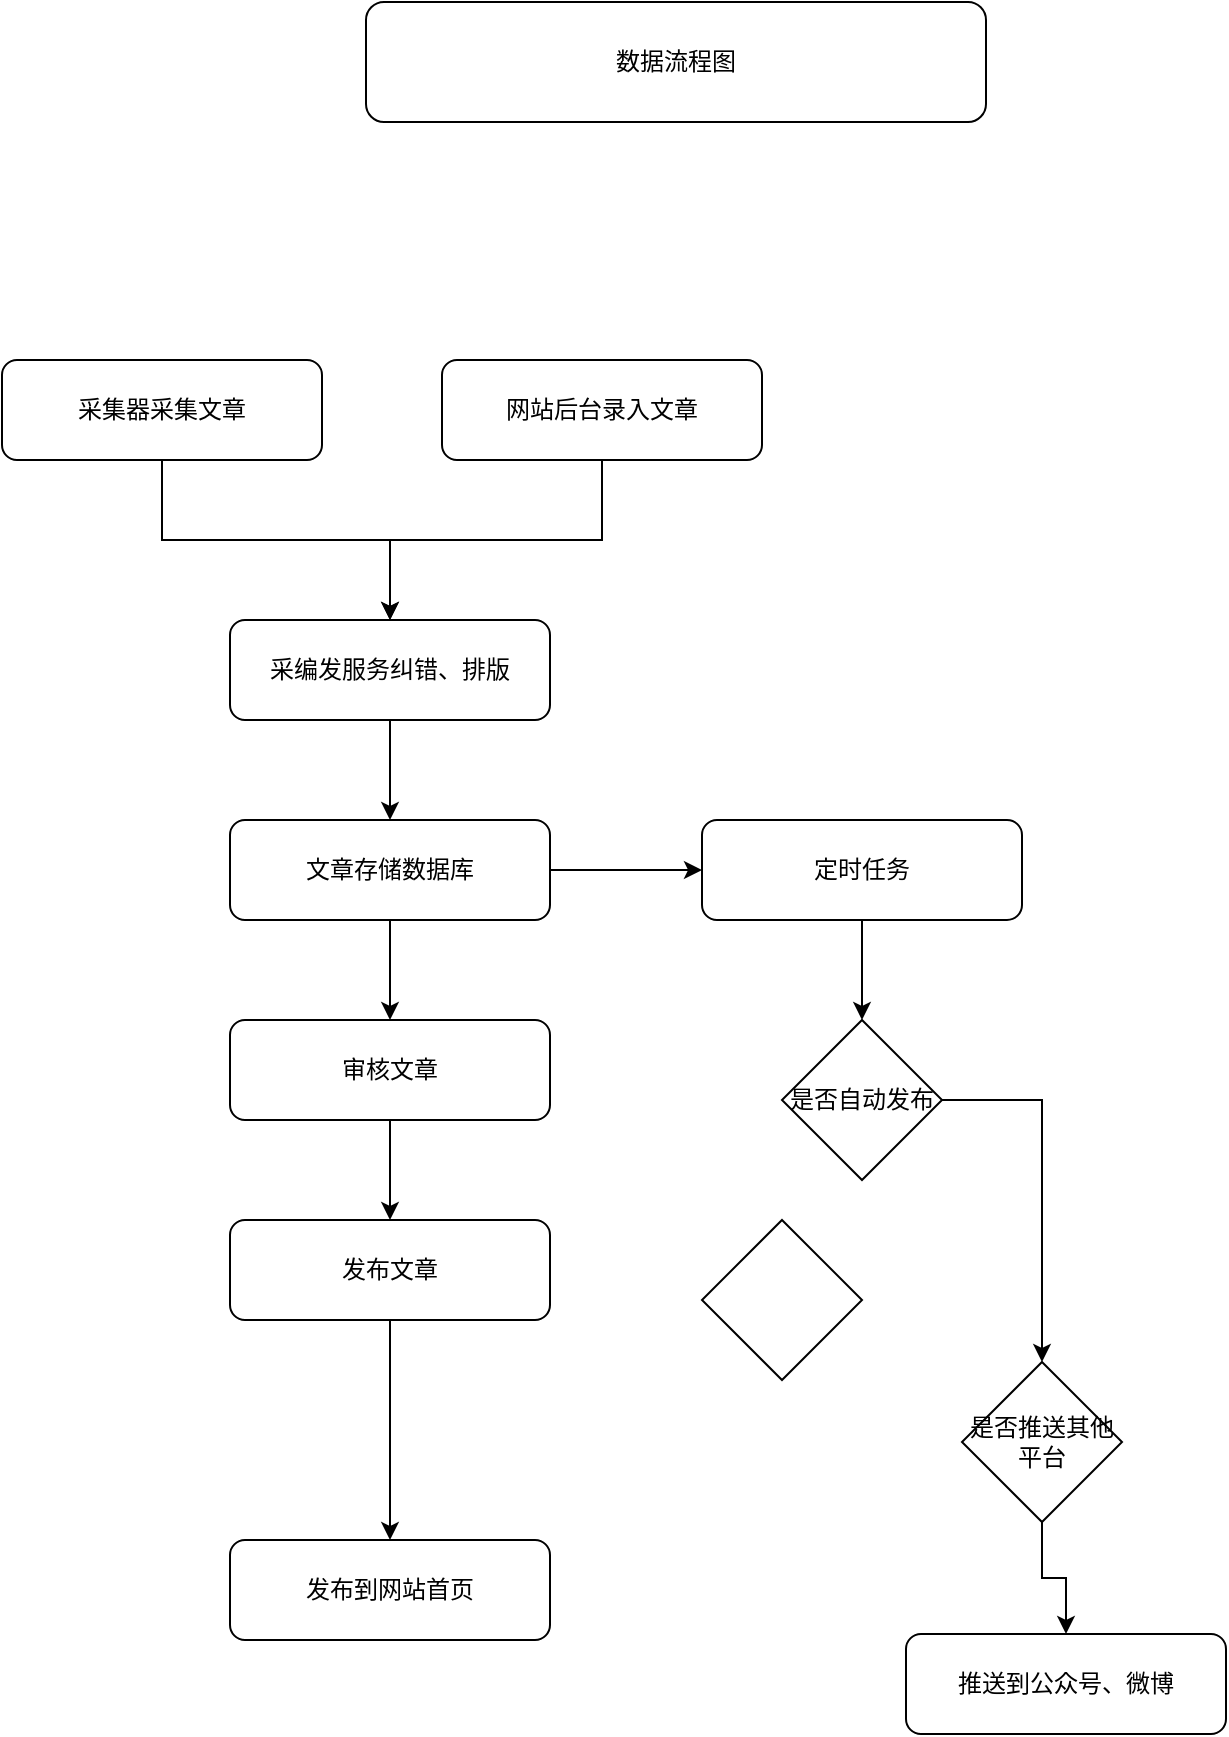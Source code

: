<mxfile version="21.8.1" type="github">
  <diagram name="第 1 页" id="YVk7t4osAfRgIMttAyCI">
    <mxGraphModel dx="1434" dy="758" grid="1" gridSize="10" guides="1" tooltips="1" connect="1" arrows="1" fold="1" page="1" pageScale="1" pageWidth="827" pageHeight="1169" math="0" shadow="0">
      <root>
        <mxCell id="0" />
        <mxCell id="1" parent="0" />
        <mxCell id="xjl81ZyFJdiQL76So2CX-2" value="数据流程图" style="rounded=1;whiteSpace=wrap;html=1;" vertex="1" parent="1">
          <mxGeometry x="270" y="10" width="310" height="60" as="geometry" />
        </mxCell>
        <mxCell id="xjl81ZyFJdiQL76So2CX-14" style="edgeStyle=orthogonalEdgeStyle;rounded=0;orthogonalLoop=1;jettySize=auto;html=1;" edge="1" parent="1" source="xjl81ZyFJdiQL76So2CX-3" target="xjl81ZyFJdiQL76So2CX-6">
          <mxGeometry relative="1" as="geometry" />
        </mxCell>
        <mxCell id="xjl81ZyFJdiQL76So2CX-3" value="网站后台录入文章" style="rounded=1;whiteSpace=wrap;html=1;" vertex="1" parent="1">
          <mxGeometry x="308" y="189" width="160" height="50" as="geometry" />
        </mxCell>
        <mxCell id="xjl81ZyFJdiQL76So2CX-13" style="edgeStyle=orthogonalEdgeStyle;rounded=0;orthogonalLoop=1;jettySize=auto;html=1;" edge="1" parent="1" source="xjl81ZyFJdiQL76So2CX-4" target="xjl81ZyFJdiQL76So2CX-6">
          <mxGeometry relative="1" as="geometry" />
        </mxCell>
        <mxCell id="xjl81ZyFJdiQL76So2CX-4" value="采集器采集文章" style="rounded=1;whiteSpace=wrap;html=1;" vertex="1" parent="1">
          <mxGeometry x="88" y="189" width="160" height="50" as="geometry" />
        </mxCell>
        <mxCell id="xjl81ZyFJdiQL76So2CX-24" style="edgeStyle=orthogonalEdgeStyle;rounded=0;orthogonalLoop=1;jettySize=auto;html=1;exitX=0.5;exitY=1;exitDx=0;exitDy=0;entryX=0.5;entryY=0;entryDx=0;entryDy=0;" edge="1" parent="1" source="xjl81ZyFJdiQL76So2CX-6" target="xjl81ZyFJdiQL76So2CX-15">
          <mxGeometry relative="1" as="geometry" />
        </mxCell>
        <mxCell id="xjl81ZyFJdiQL76So2CX-6" value="采编发服务纠错、排版" style="rounded=1;whiteSpace=wrap;html=1;" vertex="1" parent="1">
          <mxGeometry x="202" y="319" width="160" height="50" as="geometry" />
        </mxCell>
        <mxCell id="xjl81ZyFJdiQL76So2CX-7" value="发布到网站首页" style="rounded=1;whiteSpace=wrap;html=1;" vertex="1" parent="1">
          <mxGeometry x="202" y="779" width="160" height="50" as="geometry" />
        </mxCell>
        <mxCell id="xjl81ZyFJdiQL76So2CX-22" style="edgeStyle=orthogonalEdgeStyle;rounded=0;orthogonalLoop=1;jettySize=auto;html=1;exitX=1;exitY=0.5;exitDx=0;exitDy=0;entryX=0.5;entryY=0;entryDx=0;entryDy=0;" edge="1" parent="1" source="xjl81ZyFJdiQL76So2CX-8" target="xjl81ZyFJdiQL76So2CX-21">
          <mxGeometry relative="1" as="geometry" />
        </mxCell>
        <mxCell id="xjl81ZyFJdiQL76So2CX-8" value="是否自动发布" style="rhombus;whiteSpace=wrap;html=1;" vertex="1" parent="1">
          <mxGeometry x="478" y="519" width="80" height="80" as="geometry" />
        </mxCell>
        <mxCell id="xjl81ZyFJdiQL76So2CX-11" value="推送到公众号、微博" style="rounded=1;whiteSpace=wrap;html=1;" vertex="1" parent="1">
          <mxGeometry x="540" y="826" width="160" height="50" as="geometry" />
        </mxCell>
        <mxCell id="xjl81ZyFJdiQL76So2CX-17" style="edgeStyle=orthogonalEdgeStyle;rounded=0;orthogonalLoop=1;jettySize=auto;html=1;entryX=0;entryY=0.5;entryDx=0;entryDy=0;" edge="1" parent="1" source="xjl81ZyFJdiQL76So2CX-15" target="xjl81ZyFJdiQL76So2CX-16">
          <mxGeometry relative="1" as="geometry" />
        </mxCell>
        <mxCell id="xjl81ZyFJdiQL76So2CX-31" style="edgeStyle=orthogonalEdgeStyle;rounded=0;orthogonalLoop=1;jettySize=auto;html=1;exitX=0.5;exitY=1;exitDx=0;exitDy=0;" edge="1" parent="1" source="xjl81ZyFJdiQL76So2CX-15" target="xjl81ZyFJdiQL76So2CX-29">
          <mxGeometry relative="1" as="geometry" />
        </mxCell>
        <mxCell id="xjl81ZyFJdiQL76So2CX-15" value="文章存储数据库" style="rounded=1;whiteSpace=wrap;html=1;" vertex="1" parent="1">
          <mxGeometry x="202" y="419" width="160" height="50" as="geometry" />
        </mxCell>
        <mxCell id="xjl81ZyFJdiQL76So2CX-19" value="" style="edgeStyle=orthogonalEdgeStyle;rounded=0;orthogonalLoop=1;jettySize=auto;html=1;" edge="1" parent="1" source="xjl81ZyFJdiQL76So2CX-16" target="xjl81ZyFJdiQL76So2CX-8">
          <mxGeometry relative="1" as="geometry" />
        </mxCell>
        <mxCell id="xjl81ZyFJdiQL76So2CX-16" value="定时任务" style="rounded=1;whiteSpace=wrap;html=1;" vertex="1" parent="1">
          <mxGeometry x="438" y="419" width="160" height="50" as="geometry" />
        </mxCell>
        <mxCell id="xjl81ZyFJdiQL76So2CX-28" style="edgeStyle=orthogonalEdgeStyle;rounded=0;orthogonalLoop=1;jettySize=auto;html=1;exitX=0.5;exitY=1;exitDx=0;exitDy=0;" edge="1" parent="1" source="xjl81ZyFJdiQL76So2CX-21" target="xjl81ZyFJdiQL76So2CX-11">
          <mxGeometry relative="1" as="geometry" />
        </mxCell>
        <mxCell id="xjl81ZyFJdiQL76So2CX-21" value="是否推送其他平台" style="rhombus;whiteSpace=wrap;html=1;" vertex="1" parent="1">
          <mxGeometry x="568" y="690" width="80" height="80" as="geometry" />
        </mxCell>
        <mxCell id="xjl81ZyFJdiQL76So2CX-32" style="edgeStyle=orthogonalEdgeStyle;rounded=0;orthogonalLoop=1;jettySize=auto;html=1;entryX=0.5;entryY=0;entryDx=0;entryDy=0;" edge="1" parent="1" source="xjl81ZyFJdiQL76So2CX-29" target="xjl81ZyFJdiQL76So2CX-30">
          <mxGeometry relative="1" as="geometry" />
        </mxCell>
        <mxCell id="xjl81ZyFJdiQL76So2CX-29" value="审核文章" style="rounded=1;whiteSpace=wrap;html=1;" vertex="1" parent="1">
          <mxGeometry x="202" y="519" width="160" height="50" as="geometry" />
        </mxCell>
        <mxCell id="xjl81ZyFJdiQL76So2CX-34" style="edgeStyle=orthogonalEdgeStyle;rounded=0;orthogonalLoop=1;jettySize=auto;html=1;" edge="1" parent="1" source="xjl81ZyFJdiQL76So2CX-30" target="xjl81ZyFJdiQL76So2CX-7">
          <mxGeometry relative="1" as="geometry" />
        </mxCell>
        <mxCell id="xjl81ZyFJdiQL76So2CX-30" value="发布文章" style="rounded=1;whiteSpace=wrap;html=1;" vertex="1" parent="1">
          <mxGeometry x="202" y="619" width="160" height="50" as="geometry" />
        </mxCell>
        <mxCell id="xjl81ZyFJdiQL76So2CX-35" value="" style="rhombus;whiteSpace=wrap;html=1;" vertex="1" parent="1">
          <mxGeometry x="438" y="619" width="80" height="80" as="geometry" />
        </mxCell>
      </root>
    </mxGraphModel>
  </diagram>
</mxfile>
